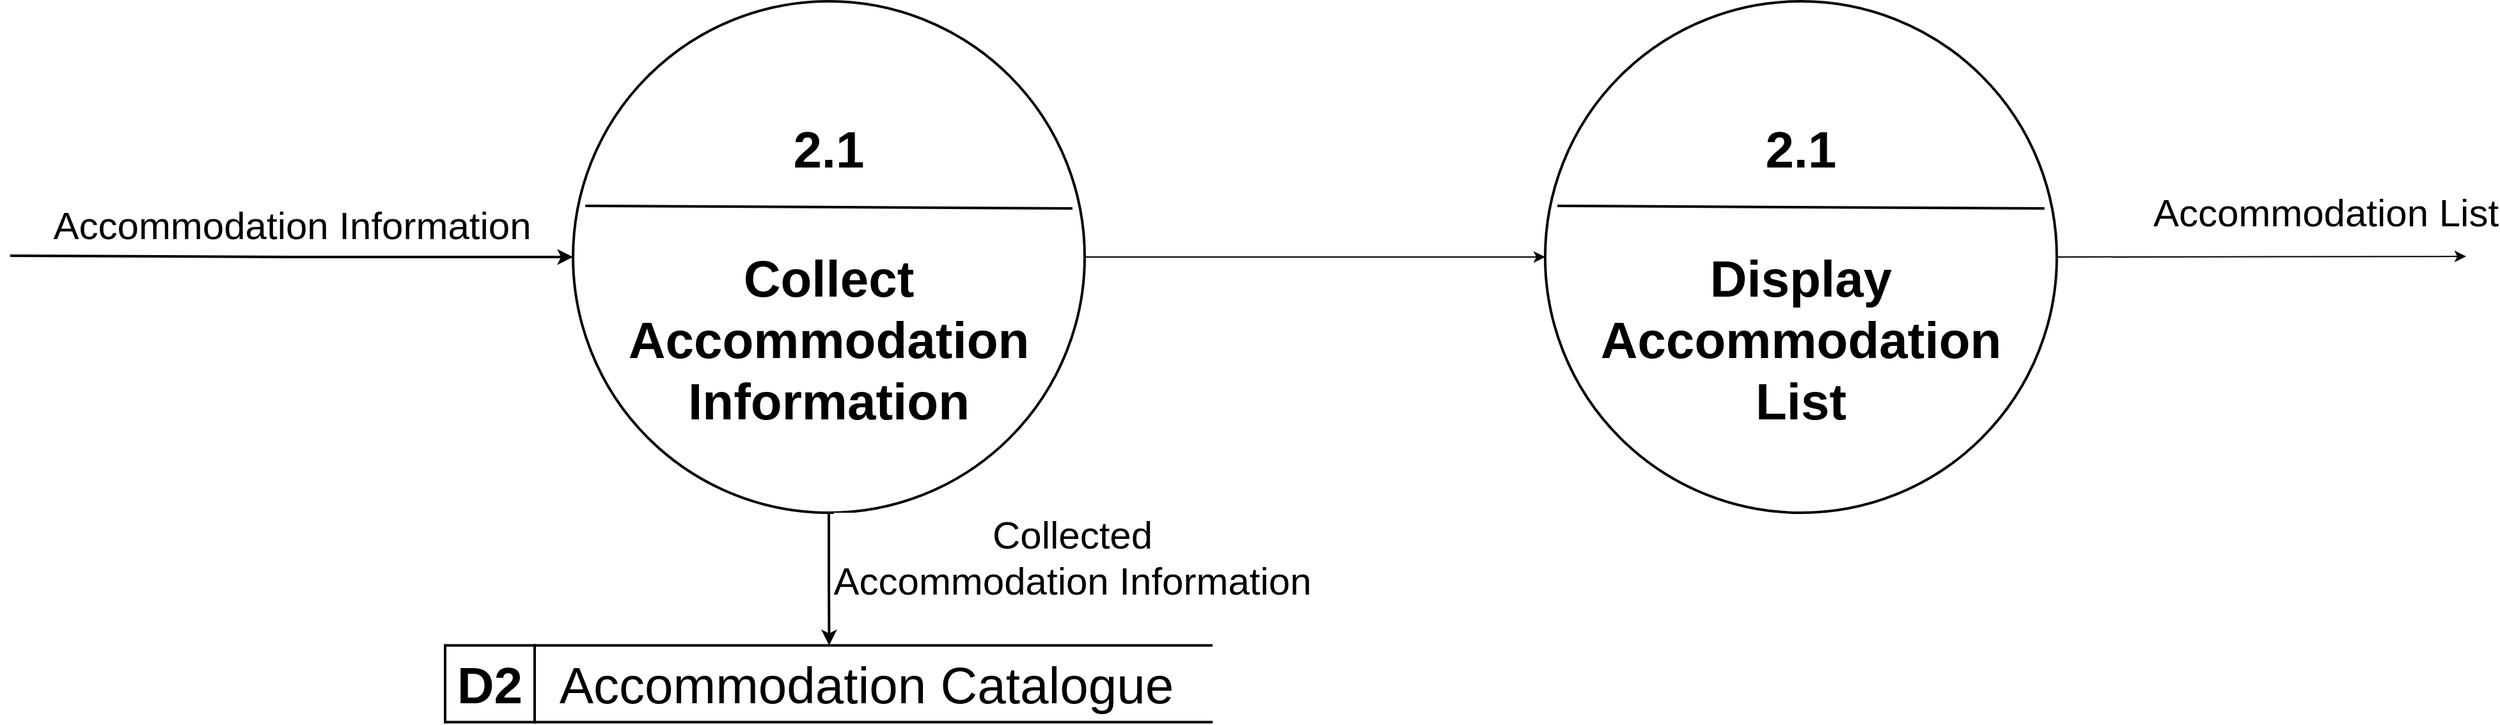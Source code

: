 <mxfile version="28.0.7">
  <diagram name="Page-1" id="M09gZJEylp6OCQNrpg6R">
    <mxGraphModel dx="1434" dy="897" grid="1" gridSize="10" guides="1" tooltips="1" connect="1" arrows="1" fold="1" page="1" pageScale="1" pageWidth="1400" pageHeight="850" math="0" shadow="0">
      <root>
        <mxCell id="0" />
        <mxCell id="1" parent="0" />
        <mxCell id="LopVDnUaFD7QRKL_kpaw-5" style="edgeStyle=orthogonalEdgeStyle;rounded=0;orthogonalLoop=1;jettySize=auto;html=1;exitX=0;exitY=0.5;exitDx=0;exitDy=0;endArrow=none;endFill=0;startArrow=classic;startFill=1;strokeWidth=2;" edge="1" parent="1" source="LopVDnUaFD7QRKL_kpaw-1">
          <mxGeometry relative="1" as="geometry">
            <mxPoint x="60" y="424" as="targetPoint" />
          </mxGeometry>
        </mxCell>
        <mxCell id="LopVDnUaFD7QRKL_kpaw-10" style="edgeStyle=orthogonalEdgeStyle;rounded=0;orthogonalLoop=1;jettySize=auto;html=1;exitX=0.5;exitY=1;exitDx=0;exitDy=0;entryX=0;entryY=0.5;entryDx=0;entryDy=0;strokeWidth=2;" edge="1" parent="1" source="LopVDnUaFD7QRKL_kpaw-1" target="LopVDnUaFD7QRKL_kpaw-8">
          <mxGeometry relative="1" as="geometry" />
        </mxCell>
        <mxCell id="LopVDnUaFD7QRKL_kpaw-17" style="edgeStyle=orthogonalEdgeStyle;rounded=0;orthogonalLoop=1;jettySize=auto;html=1;exitX=1;exitY=0.5;exitDx=0;exitDy=0;entryX=0;entryY=0.5;entryDx=0;entryDy=0;" edge="1" parent="1" source="LopVDnUaFD7QRKL_kpaw-1" target="LopVDnUaFD7QRKL_kpaw-11">
          <mxGeometry relative="1" as="geometry" />
        </mxCell>
        <mxCell id="LopVDnUaFD7QRKL_kpaw-1" value="" style="ellipse;whiteSpace=wrap;html=1;aspect=fixed;strokeWidth=2;" vertex="1" parent="1">
          <mxGeometry x="500" y="225" width="400" height="400" as="geometry" />
        </mxCell>
        <mxCell id="LopVDnUaFD7QRKL_kpaw-2" value="" style="endArrow=none;html=1;rounded=0;exitX=0.024;exitY=0.4;exitDx=0;exitDy=0;exitPerimeter=0;entryX=0.976;entryY=0.405;entryDx=0;entryDy=0;entryPerimeter=0;strokeWidth=2;" edge="1" parent="1" source="LopVDnUaFD7QRKL_kpaw-1" target="LopVDnUaFD7QRKL_kpaw-1">
          <mxGeometry width="50" height="50" relative="1" as="geometry">
            <mxPoint x="530" y="393" as="sourcePoint" />
            <mxPoint x="890" y="393" as="targetPoint" />
          </mxGeometry>
        </mxCell>
        <mxCell id="LopVDnUaFD7QRKL_kpaw-3" value="&lt;b&gt;&lt;font&gt;2.1&lt;/font&gt;&lt;/b&gt;" style="text;html=1;align=center;verticalAlign=middle;whiteSpace=wrap;rounded=0;fontSize=40;strokeWidth=2;" vertex="1" parent="1">
          <mxGeometry x="670" y="325" width="60" height="30" as="geometry" />
        </mxCell>
        <mxCell id="LopVDnUaFD7QRKL_kpaw-4" value="&lt;b&gt;&lt;font&gt;Collect Accommodation Information&lt;/font&gt;&lt;/b&gt;" style="text;html=1;align=center;verticalAlign=middle;whiteSpace=wrap;rounded=0;strokeWidth=2;fontSize=40;" vertex="1" parent="1">
          <mxGeometry x="600" y="409" width="200" height="160" as="geometry" />
        </mxCell>
        <mxCell id="LopVDnUaFD7QRKL_kpaw-6" value="&lt;font style=&quot;font-size: 30px;&quot;&gt;Accommodation Information&lt;/font&gt;" style="edgeLabel;html=1;align=center;verticalAlign=middle;resizable=0;points=[];" vertex="1" connectable="0" parent="1">
          <mxGeometry x="280" y="400" as="geometry" />
        </mxCell>
        <mxCell id="LopVDnUaFD7QRKL_kpaw-7" value="&lt;font style=&quot;font-size: 40px;&quot;&gt;D2&lt;/font&gt;" style="shape=partialRectangle;whiteSpace=wrap;html=1;top=0;bottom=0;fillColor=none;fontStyle=1;strokeWidth=2;" vertex="1" parent="1">
          <mxGeometry x="400" y="728.75" width="70" height="60" as="geometry" />
        </mxCell>
        <mxCell id="LopVDnUaFD7QRKL_kpaw-8" value="" style="shape=partialRectangle;whiteSpace=wrap;html=1;top=0;bottom=0;fillColor=none;rotation=90;fontStyle=1;strokeWidth=2;" vertex="1" parent="1">
          <mxGeometry x="670.25" y="460" width="60" height="597.5" as="geometry" />
        </mxCell>
        <mxCell id="LopVDnUaFD7QRKL_kpaw-9" value="&lt;font style=&quot;font-size: 40px;&quot;&gt;Accommodation Catalogue&lt;/font&gt;" style="text;html=1;align=center;verticalAlign=middle;whiteSpace=wrap;rounded=0;strokeWidth=2;" vertex="1" parent="1">
          <mxGeometry x="470" y="743.75" width="518.5" height="30" as="geometry" />
        </mxCell>
        <mxCell id="LopVDnUaFD7QRKL_kpaw-18" style="edgeStyle=orthogonalEdgeStyle;rounded=0;orthogonalLoop=1;jettySize=auto;html=1;exitX=1;exitY=0.5;exitDx=0;exitDy=0;" edge="1" parent="1" source="LopVDnUaFD7QRKL_kpaw-11">
          <mxGeometry relative="1" as="geometry">
            <mxPoint x="1980.0" y="424.538" as="targetPoint" />
          </mxGeometry>
        </mxCell>
        <mxCell id="LopVDnUaFD7QRKL_kpaw-11" value="" style="ellipse;whiteSpace=wrap;html=1;aspect=fixed;strokeWidth=2;" vertex="1" parent="1">
          <mxGeometry x="1260" y="225" width="400" height="400" as="geometry" />
        </mxCell>
        <mxCell id="LopVDnUaFD7QRKL_kpaw-12" value="" style="endArrow=none;html=1;rounded=0;exitX=0.024;exitY=0.4;exitDx=0;exitDy=0;exitPerimeter=0;entryX=0.976;entryY=0.405;entryDx=0;entryDy=0;entryPerimeter=0;strokeWidth=2;" edge="1" parent="1" source="LopVDnUaFD7QRKL_kpaw-11" target="LopVDnUaFD7QRKL_kpaw-11">
          <mxGeometry width="50" height="50" relative="1" as="geometry">
            <mxPoint x="1290" y="393" as="sourcePoint" />
            <mxPoint x="1650" y="393" as="targetPoint" />
          </mxGeometry>
        </mxCell>
        <mxCell id="LopVDnUaFD7QRKL_kpaw-13" value="&lt;b&gt;&lt;font&gt;2.1&lt;/font&gt;&lt;/b&gt;" style="text;html=1;align=center;verticalAlign=middle;whiteSpace=wrap;rounded=0;fontSize=40;strokeWidth=2;" vertex="1" parent="1">
          <mxGeometry x="1430" y="325" width="60" height="30" as="geometry" />
        </mxCell>
        <mxCell id="LopVDnUaFD7QRKL_kpaw-14" value="&lt;b&gt;&lt;font&gt;Display Accommodation List&lt;/font&gt;&lt;/b&gt;" style="text;html=1;align=center;verticalAlign=middle;whiteSpace=wrap;rounded=0;strokeWidth=2;fontSize=40;" vertex="1" parent="1">
          <mxGeometry x="1360" y="409" width="200" height="160" as="geometry" />
        </mxCell>
        <mxCell id="LopVDnUaFD7QRKL_kpaw-16" value="&lt;font style=&quot;font-size: 30px;&quot;&gt;Collected&lt;/font&gt;&lt;div&gt;&lt;font style=&quot;font-size: 30px;&quot;&gt;Accommodation Information&lt;/font&gt;&lt;/div&gt;" style="edgeLabel;html=1;align=center;verticalAlign=middle;resizable=0;points=[];" vertex="1" connectable="0" parent="1">
          <mxGeometry x="890" y="660" as="geometry" />
        </mxCell>
        <mxCell id="LopVDnUaFD7QRKL_kpaw-19" value="&lt;font style=&quot;font-size: 30px;&quot;&gt;Accommodation List&lt;/font&gt;" style="edgeLabel;html=1;align=center;verticalAlign=middle;resizable=0;points=[];" vertex="1" connectable="0" parent="1">
          <mxGeometry x="1870" y="390" as="geometry" />
        </mxCell>
      </root>
    </mxGraphModel>
  </diagram>
</mxfile>
